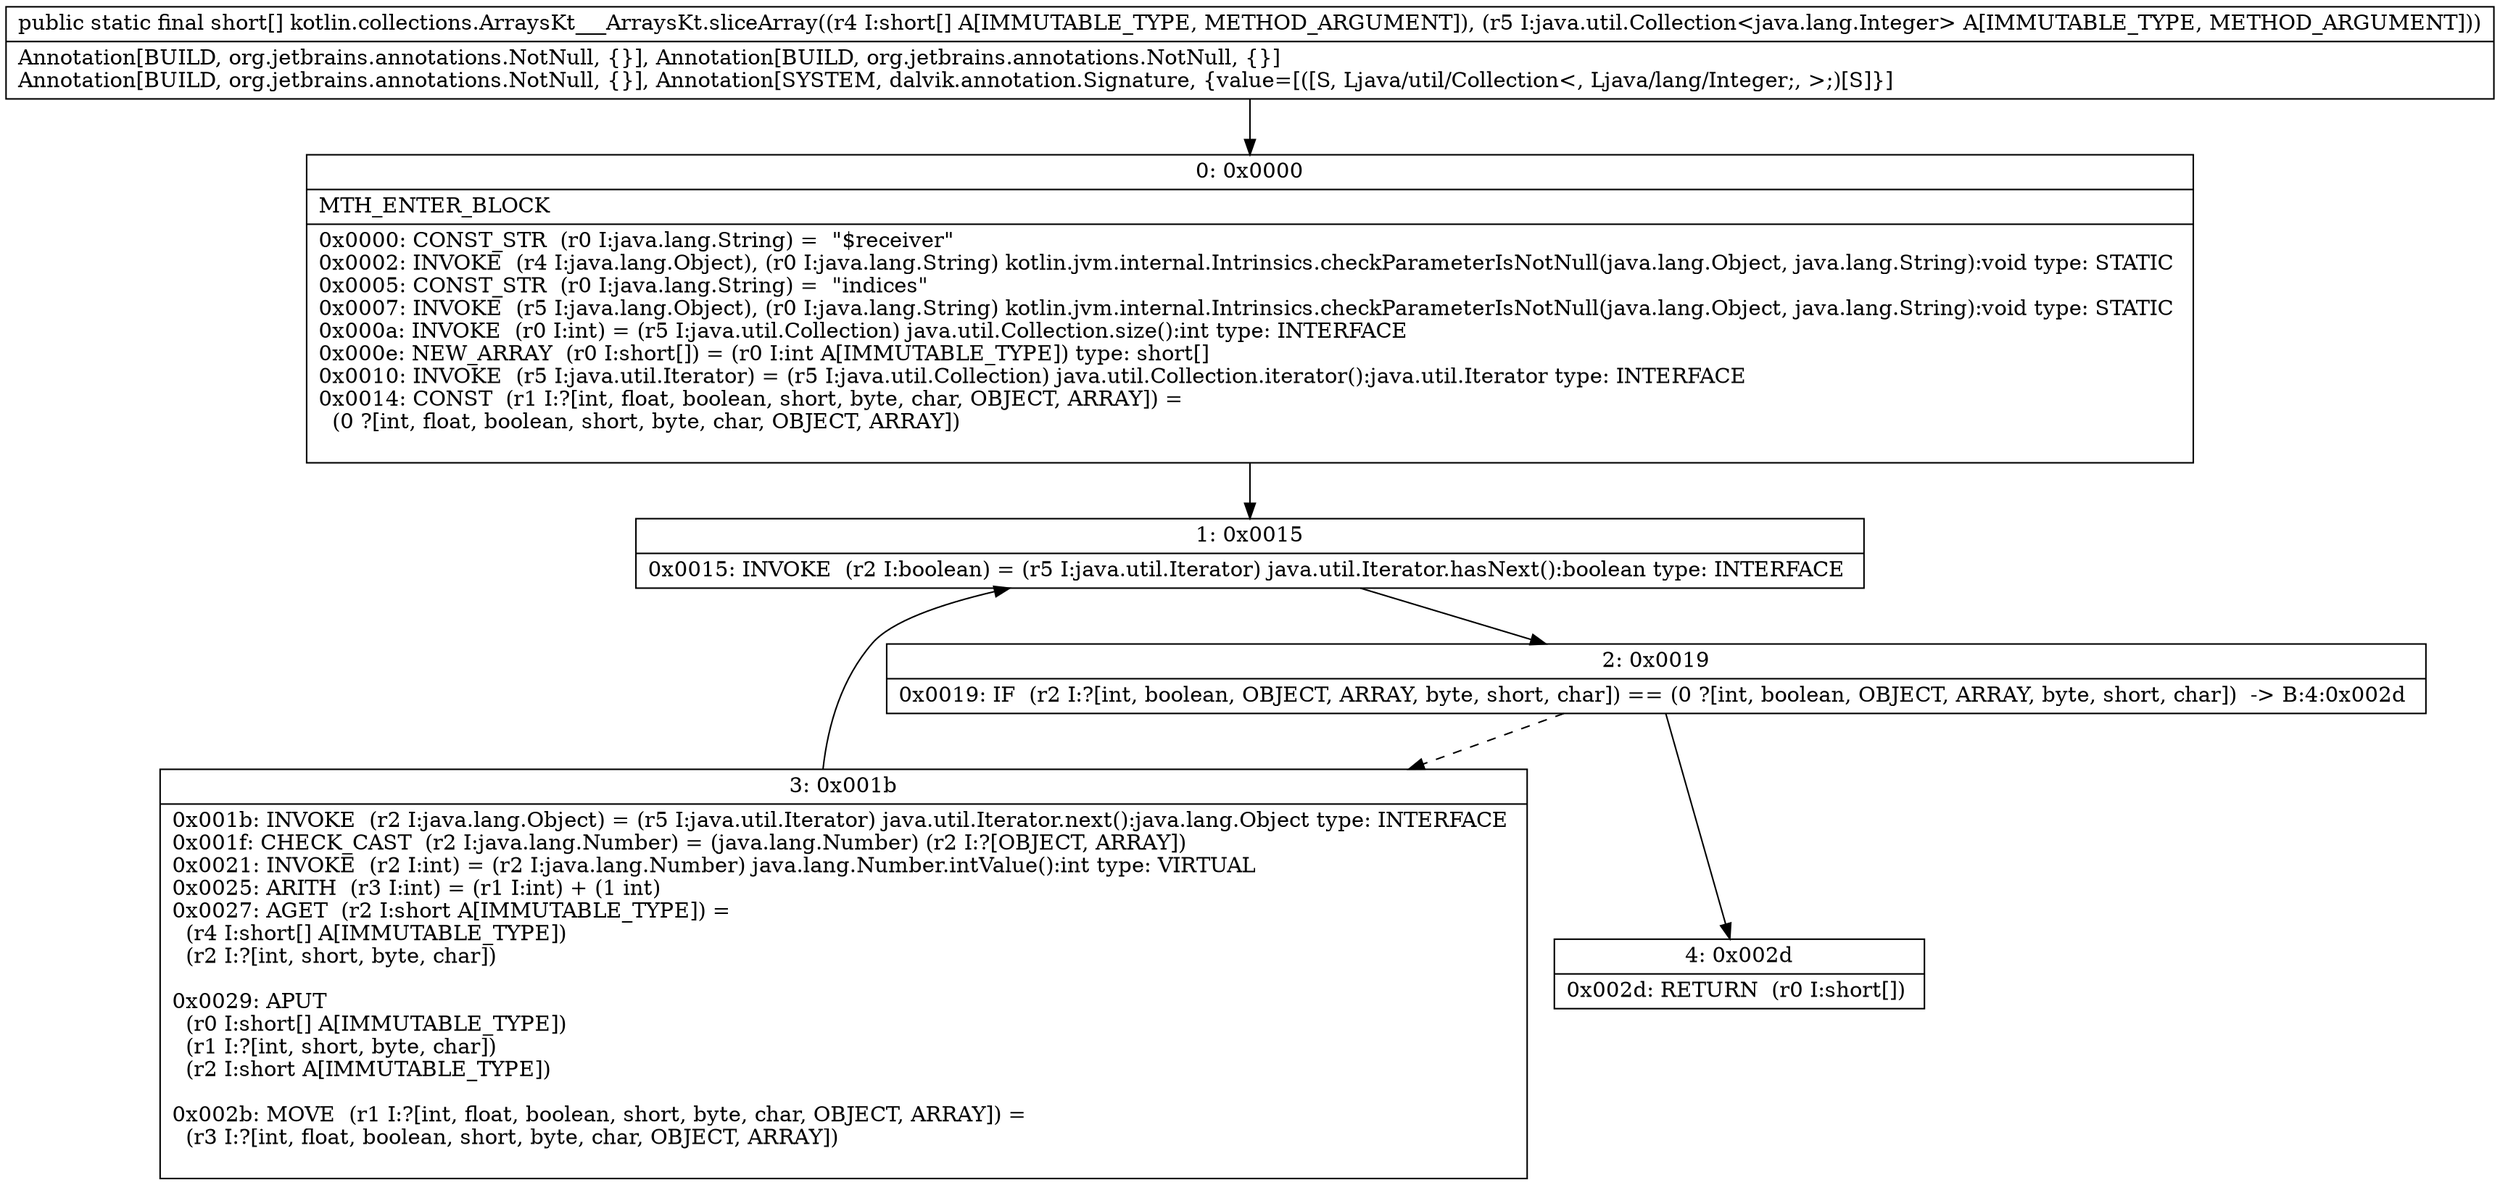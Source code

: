 digraph "CFG forkotlin.collections.ArraysKt___ArraysKt.sliceArray([SLjava\/util\/Collection;)[S" {
Node_0 [shape=record,label="{0\:\ 0x0000|MTH_ENTER_BLOCK\l|0x0000: CONST_STR  (r0 I:java.lang.String) =  \"$receiver\" \l0x0002: INVOKE  (r4 I:java.lang.Object), (r0 I:java.lang.String) kotlin.jvm.internal.Intrinsics.checkParameterIsNotNull(java.lang.Object, java.lang.String):void type: STATIC \l0x0005: CONST_STR  (r0 I:java.lang.String) =  \"indices\" \l0x0007: INVOKE  (r5 I:java.lang.Object), (r0 I:java.lang.String) kotlin.jvm.internal.Intrinsics.checkParameterIsNotNull(java.lang.Object, java.lang.String):void type: STATIC \l0x000a: INVOKE  (r0 I:int) = (r5 I:java.util.Collection) java.util.Collection.size():int type: INTERFACE \l0x000e: NEW_ARRAY  (r0 I:short[]) = (r0 I:int A[IMMUTABLE_TYPE]) type: short[] \l0x0010: INVOKE  (r5 I:java.util.Iterator) = (r5 I:java.util.Collection) java.util.Collection.iterator():java.util.Iterator type: INTERFACE \l0x0014: CONST  (r1 I:?[int, float, boolean, short, byte, char, OBJECT, ARRAY]) = \l  (0 ?[int, float, boolean, short, byte, char, OBJECT, ARRAY])\l \l}"];
Node_1 [shape=record,label="{1\:\ 0x0015|0x0015: INVOKE  (r2 I:boolean) = (r5 I:java.util.Iterator) java.util.Iterator.hasNext():boolean type: INTERFACE \l}"];
Node_2 [shape=record,label="{2\:\ 0x0019|0x0019: IF  (r2 I:?[int, boolean, OBJECT, ARRAY, byte, short, char]) == (0 ?[int, boolean, OBJECT, ARRAY, byte, short, char])  \-\> B:4:0x002d \l}"];
Node_3 [shape=record,label="{3\:\ 0x001b|0x001b: INVOKE  (r2 I:java.lang.Object) = (r5 I:java.util.Iterator) java.util.Iterator.next():java.lang.Object type: INTERFACE \l0x001f: CHECK_CAST  (r2 I:java.lang.Number) = (java.lang.Number) (r2 I:?[OBJECT, ARRAY]) \l0x0021: INVOKE  (r2 I:int) = (r2 I:java.lang.Number) java.lang.Number.intValue():int type: VIRTUAL \l0x0025: ARITH  (r3 I:int) = (r1 I:int) + (1 int) \l0x0027: AGET  (r2 I:short A[IMMUTABLE_TYPE]) = \l  (r4 I:short[] A[IMMUTABLE_TYPE])\l  (r2 I:?[int, short, byte, char])\l \l0x0029: APUT  \l  (r0 I:short[] A[IMMUTABLE_TYPE])\l  (r1 I:?[int, short, byte, char])\l  (r2 I:short A[IMMUTABLE_TYPE])\l \l0x002b: MOVE  (r1 I:?[int, float, boolean, short, byte, char, OBJECT, ARRAY]) = \l  (r3 I:?[int, float, boolean, short, byte, char, OBJECT, ARRAY])\l \l}"];
Node_4 [shape=record,label="{4\:\ 0x002d|0x002d: RETURN  (r0 I:short[]) \l}"];
MethodNode[shape=record,label="{public static final short[] kotlin.collections.ArraysKt___ArraysKt.sliceArray((r4 I:short[] A[IMMUTABLE_TYPE, METHOD_ARGUMENT]), (r5 I:java.util.Collection\<java.lang.Integer\> A[IMMUTABLE_TYPE, METHOD_ARGUMENT]))  | Annotation[BUILD, org.jetbrains.annotations.NotNull, \{\}], Annotation[BUILD, org.jetbrains.annotations.NotNull, \{\}]\lAnnotation[BUILD, org.jetbrains.annotations.NotNull, \{\}], Annotation[SYSTEM, dalvik.annotation.Signature, \{value=[([S, Ljava\/util\/Collection\<, Ljava\/lang\/Integer;, \>;)[S]\}]\l}"];
MethodNode -> Node_0;
Node_0 -> Node_1;
Node_1 -> Node_2;
Node_2 -> Node_3[style=dashed];
Node_2 -> Node_4;
Node_3 -> Node_1;
}

